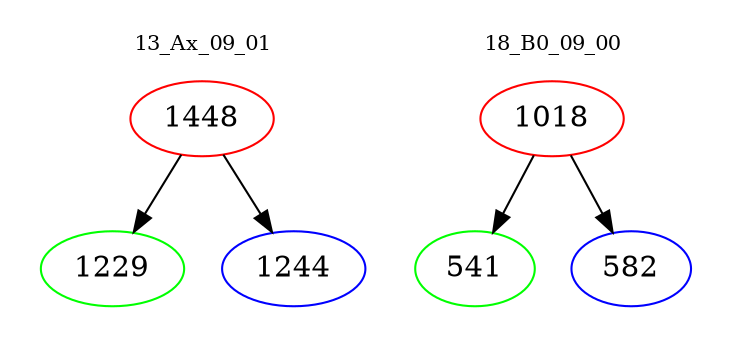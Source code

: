 digraph{
subgraph cluster_0 {
color = white
label = "13_Ax_09_01";
fontsize=10;
T0_1448 [label="1448", color="red"]
T0_1448 -> T0_1229 [color="black"]
T0_1229 [label="1229", color="green"]
T0_1448 -> T0_1244 [color="black"]
T0_1244 [label="1244", color="blue"]
}
subgraph cluster_1 {
color = white
label = "18_B0_09_00";
fontsize=10;
T1_1018 [label="1018", color="red"]
T1_1018 -> T1_541 [color="black"]
T1_541 [label="541", color="green"]
T1_1018 -> T1_582 [color="black"]
T1_582 [label="582", color="blue"]
}
}
